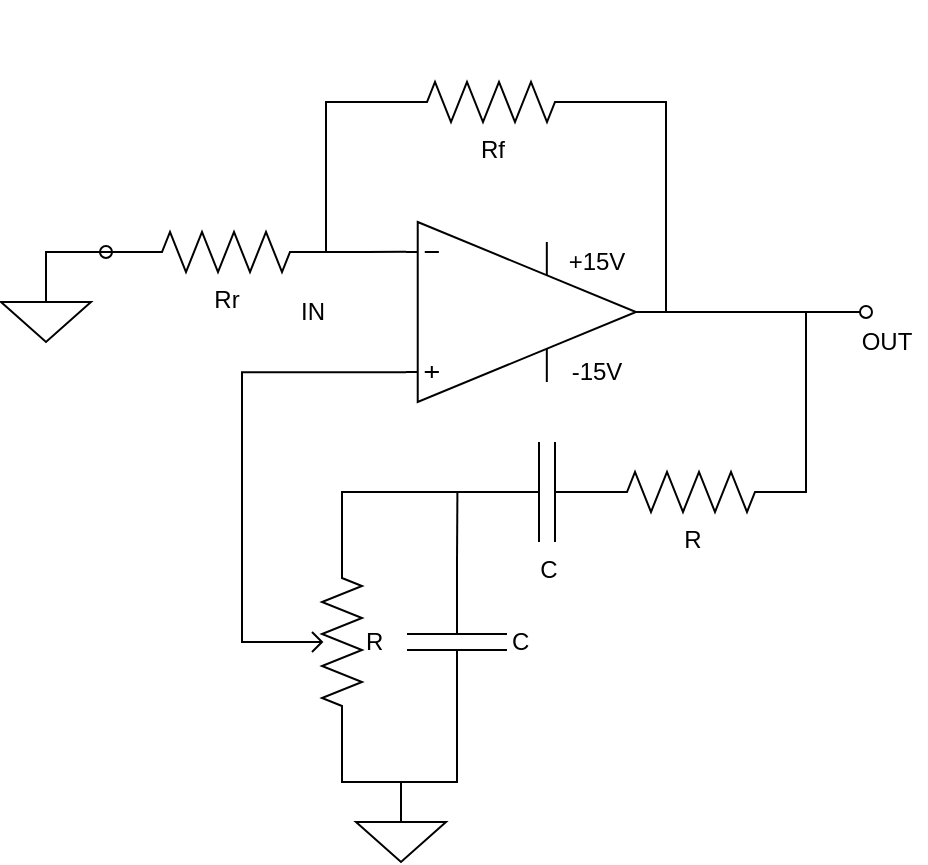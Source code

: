 <mxfile version="13.1.11" type="device"><diagram name="Page-1" id="7e0a89b8-554c-2b80-1dc8-d5c74ca68de4"><mxGraphModel dx="1185" dy="594" grid="1" gridSize="10" guides="1" tooltips="1" connect="1" arrows="0" fold="1" page="1" pageScale="1" pageWidth="1100" pageHeight="850" background="#ffffff" math="0" shadow="0"><root><mxCell id="0"/><mxCell id="1" parent="0"/><mxCell id="ZVsuRvTm9p5kXVCQ8msv-15" style="edgeStyle=orthogonalEdgeStyle;rounded=0;orthogonalLoop=1;jettySize=auto;html=1;exitX=1;exitY=0.5;exitDx=0;exitDy=0;exitPerimeter=0;endArrow=none;endFill=0;fontSize=16;" parent="1" edge="1"><mxGeometry relative="1" as="geometry"><mxPoint x="390" y="270" as="targetPoint"/><mxPoint x="390" y="270" as="sourcePoint"/></mxGeometry></mxCell><mxCell id="ZVsuRvTm9p5kXVCQ8msv-14" style="edgeStyle=orthogonalEdgeStyle;rounded=0;orthogonalLoop=1;jettySize=auto;html=1;endArrow=none;endFill=0;fontSize=16;startArrow=none;startFill=0;exitX=0;exitY=0.5;exitDx=0;exitDy=0;exitPerimeter=0;" parent="1" source="L6mjfoqMnN6WN8Gxvz6a-11" edge="1"><mxGeometry relative="1" as="geometry"><mxPoint x="310" y="395" as="targetPoint"/><mxPoint x="330" y="320" as="sourcePoint"/><Array as="points"><mxPoint x="310" y="320"/><mxPoint x="310" y="395"/></Array></mxGeometry></mxCell><mxCell id="L6mjfoqMnN6WN8Gxvz6a-8" style="edgeStyle=orthogonalEdgeStyle;rounded=0;orthogonalLoop=1;jettySize=auto;html=1;exitX=1;exitY=0.5;exitDx=0;exitDy=0;exitPerimeter=0;endArrow=oval;endFill=0;" parent="1" source="L6mjfoqMnN6WN8Gxvz6a-1" edge="1"><mxGeometry relative="1" as="geometry"><mxPoint x="580" y="425" as="targetPoint"/></mxGeometry></mxCell><mxCell id="L6mjfoqMnN6WN8Gxvz6a-15" style="edgeStyle=orthogonalEdgeStyle;rounded=0;orthogonalLoop=1;jettySize=auto;html=1;entryX=1;entryY=0.5;entryDx=0;entryDy=0;entryPerimeter=0;endArrow=none;endFill=0;" parent="1" target="L6mjfoqMnN6WN8Gxvz6a-11" edge="1"><mxGeometry relative="1" as="geometry"><mxPoint x="480" y="425" as="sourcePoint"/><Array as="points"><mxPoint x="480" y="320"/></Array></mxGeometry></mxCell><mxCell id="GCuVsJvkGX1lMOeMH-Fo-15" style="edgeStyle=orthogonalEdgeStyle;rounded=0;orthogonalLoop=1;jettySize=auto;html=1;exitX=0;exitY=0.835;exitDx=0;exitDy=0;exitPerimeter=0;entryX=0.5;entryY=1;entryDx=0;entryDy=0;entryPerimeter=0;endArrow=none;endFill=0;" edge="1" parent="1" source="L6mjfoqMnN6WN8Gxvz6a-1" target="GCuVsJvkGX1lMOeMH-Fo-1"><mxGeometry relative="1" as="geometry"/></mxCell><mxCell id="L6mjfoqMnN6WN8Gxvz6a-1" value="" style="verticalLabelPosition=bottom;shadow=0;dashed=0;align=center;html=1;verticalAlign=top;shape=mxgraph.electrical.abstract.operational_amp_1;" parent="1" vertex="1"><mxGeometry x="350" y="380" width="115" height="90" as="geometry"/></mxCell><mxCell id="L6mjfoqMnN6WN8Gxvz6a-2" value="+15V" style="text;html=1;align=center;verticalAlign=middle;resizable=0;points=[];autosize=1;" parent="L6mjfoqMnN6WN8Gxvz6a-1" vertex="1"><mxGeometry x="75" y="10" width="40" height="20" as="geometry"/></mxCell><mxCell id="L6mjfoqMnN6WN8Gxvz6a-6" value="-15V" style="text;html=1;align=center;verticalAlign=middle;resizable=0;points=[];autosize=1;" parent="L6mjfoqMnN6WN8Gxvz6a-1" vertex="1"><mxGeometry x="75" y="65" width="40" height="20" as="geometry"/></mxCell><mxCell id="L6mjfoqMnN6WN8Gxvz6a-11" value="Rf" style="pointerEvents=1;verticalLabelPosition=bottom;shadow=0;dashed=0;align=center;html=1;verticalAlign=top;shape=mxgraph.electrical.resistors.resistor_2;" parent="1" vertex="1"><mxGeometry x="342.5" y="310" width="100" height="20" as="geometry"/></mxCell><mxCell id="L6mjfoqMnN6WN8Gxvz6a-20" style="edgeStyle=elbowEdgeStyle;rounded=0;orthogonalLoop=1;jettySize=auto;html=1;exitX=1;exitY=0.5;exitDx=0;exitDy=0;exitPerimeter=0;startArrow=none;startFill=0;startSize=0;endArrow=none;endFill=0;targetPerimeterSpacing=6;entryX=0;entryY=0.165;entryDx=0;entryDy=0;entryPerimeter=0;" parent="1" source="L6mjfoqMnN6WN8Gxvz6a-12" target="L6mjfoqMnN6WN8Gxvz6a-1" edge="1"><mxGeometry relative="1" as="geometry"><mxPoint x="340" y="395" as="targetPoint"/><Array as="points"/></mxGeometry></mxCell><mxCell id="L6mjfoqMnN6WN8Gxvz6a-12" value="Rr" style="pointerEvents=1;verticalLabelPosition=bottom;shadow=0;dashed=0;align=center;html=1;verticalAlign=top;shape=mxgraph.electrical.resistors.resistor_2;" parent="1" vertex="1"><mxGeometry x="210" y="385" width="100" height="20" as="geometry"/></mxCell><mxCell id="L6mjfoqMnN6WN8Gxvz6a-23" value="OUT" style="text;html=1;align=center;verticalAlign=middle;resizable=0;points=[];autosize=1;" parent="1" vertex="1"><mxGeometry x="570" y="430" width="40" height="20" as="geometry"/></mxCell><mxCell id="L6mjfoqMnN6WN8Gxvz6a-25" style="edgeStyle=elbowEdgeStyle;rounded=0;orthogonalLoop=1;jettySize=auto;html=1;exitX=0.5;exitY=0;exitDx=0;exitDy=0;exitPerimeter=0;startArrow=none;startFill=0;startSize=0;endArrow=none;endFill=0;targetPerimeterSpacing=6;" parent="1" edge="1"><mxGeometry relative="1" as="geometry"><mxPoint x="210" y="395" as="targetPoint"/><mxPoint x="170" y="410" as="sourcePoint"/><Array as="points"><mxPoint x="170" y="410"/><mxPoint x="170" y="400"/><mxPoint x="170" y="410"/></Array></mxGeometry></mxCell><mxCell id="L6mjfoqMnN6WN8Gxvz6a-22" style="edgeStyle=elbowEdgeStyle;rounded=0;orthogonalLoop=1;jettySize=auto;html=1;exitX=0;exitY=0.5;exitDx=0;exitDy=0;exitPerimeter=0;startArrow=none;startFill=0;startSize=0;endArrow=oval;endFill=0;targetPerimeterSpacing=6;" parent="1" source="L6mjfoqMnN6WN8Gxvz6a-12" edge="1"><mxGeometry relative="1" as="geometry"><mxPoint x="200" y="395" as="targetPoint"/></mxGeometry></mxCell><mxCell id="L6mjfoqMnN6WN8Gxvz6a-27" style="edgeStyle=elbowEdgeStyle;rounded=0;orthogonalLoop=1;jettySize=auto;html=1;exitX=0.5;exitY=0;exitDx=0;exitDy=0;exitPerimeter=0;entryX=0.5;entryY=1;entryDx=0;entryDy=0;entryPerimeter=0;startArrow=none;startFill=0;startSize=0;endArrow=none;endFill=0;targetPerimeterSpacing=6;" parent="1" edge="1"><mxGeometry relative="1" as="geometry"><mxPoint x="170" y="470" as="targetPoint"/></mxGeometry></mxCell><mxCell id="L6mjfoqMnN6WN8Gxvz6a-33" value="IN" style="text;html=1;align=center;verticalAlign=middle;resizable=0;points=[];autosize=1;" parent="1" vertex="1"><mxGeometry x="287.5" y="415" width="30" height="20" as="geometry"/></mxCell><mxCell id="L6mjfoqMnN6WN8Gxvz6a-37" value="" style="pointerEvents=1;verticalLabelPosition=bottom;shadow=0;dashed=0;align=center;html=1;verticalAlign=top;shape=mxgraph.electrical.signal_sources.signal_ground;" parent="1" vertex="1"><mxGeometry x="147.5" y="410" width="45" height="30" as="geometry"/></mxCell><mxCell id="GCuVsJvkGX1lMOeMH-Fo-8" style="edgeStyle=orthogonalEdgeStyle;rounded=0;orthogonalLoop=1;jettySize=auto;html=1;exitX=0;exitY=0.25;exitDx=0;exitDy=0;exitPerimeter=0;entryX=0;entryY=0.5;entryDx=0;entryDy=0;entryPerimeter=0;endArrow=none;endFill=0;" edge="1" parent="1" source="GCuVsJvkGX1lMOeMH-Fo-1" target="GCuVsJvkGX1lMOeMH-Fo-4"><mxGeometry relative="1" as="geometry"/></mxCell><mxCell id="GCuVsJvkGX1lMOeMH-Fo-10" style="edgeStyle=orthogonalEdgeStyle;rounded=0;orthogonalLoop=1;jettySize=auto;html=1;exitX=1;exitY=0.25;exitDx=0;exitDy=0;exitPerimeter=0;entryX=1;entryY=0.5;entryDx=0;entryDy=0;entryPerimeter=0;endArrow=none;endFill=0;" edge="1" parent="1" source="GCuVsJvkGX1lMOeMH-Fo-1" target="GCuVsJvkGX1lMOeMH-Fo-5"><mxGeometry relative="1" as="geometry"/></mxCell><mxCell id="GCuVsJvkGX1lMOeMH-Fo-1" value="R" style="pointerEvents=1;verticalLabelPosition=middle;shadow=0;dashed=0;align=left;html=1;verticalAlign=middle;shape=mxgraph.electrical.resistors.potentiometer_2;direction=south;labelPosition=right;" vertex="1" parent="1"><mxGeometry x="288" y="540" width="40" height="100" as="geometry"/></mxCell><mxCell id="GCuVsJvkGX1lMOeMH-Fo-4" value="C" style="pointerEvents=1;verticalLabelPosition=bottom;shadow=0;dashed=0;align=center;html=1;verticalAlign=top;shape=mxgraph.electrical.capacitors.capacitor_1;" vertex="1" parent="1"><mxGeometry x="380.5" y="490" width="80" height="50" as="geometry"/></mxCell><mxCell id="GCuVsJvkGX1lMOeMH-Fo-9" style="edgeStyle=orthogonalEdgeStyle;rounded=0;orthogonalLoop=1;jettySize=auto;html=1;exitX=0;exitY=0.5;exitDx=0;exitDy=0;exitPerimeter=0;endArrow=none;endFill=0;" edge="1" parent="1" source="GCuVsJvkGX1lMOeMH-Fo-5"><mxGeometry relative="1" as="geometry"><mxPoint x="375.707" y="515" as="targetPoint"/></mxGeometry></mxCell><mxCell id="GCuVsJvkGX1lMOeMH-Fo-5" value="C" style="pointerEvents=1;verticalLabelPosition=middle;shadow=0;dashed=0;align=left;html=1;verticalAlign=middle;shape=mxgraph.electrical.capacitors.capacitor_1;direction=south;labelPosition=right;" vertex="1" parent="1"><mxGeometry x="350.5" y="550" width="50" height="80" as="geometry"/></mxCell><mxCell id="GCuVsJvkGX1lMOeMH-Fo-13" style="edgeStyle=orthogonalEdgeStyle;rounded=0;orthogonalLoop=1;jettySize=auto;html=1;exitX=1;exitY=0.5;exitDx=0;exitDy=0;exitPerimeter=0;endArrow=none;endFill=0;" edge="1" parent="1" source="GCuVsJvkGX1lMOeMH-Fo-6"><mxGeometry relative="1" as="geometry"><mxPoint x="550" y="425" as="targetPoint"/><Array as="points"><mxPoint x="550" y="468"/><mxPoint x="550" y="430"/></Array></mxGeometry></mxCell><mxCell id="GCuVsJvkGX1lMOeMH-Fo-6" value="R" style="pointerEvents=1;verticalLabelPosition=bottom;shadow=0;dashed=0;align=center;html=1;verticalAlign=top;shape=mxgraph.electrical.resistors.resistor_2;" vertex="1" parent="1"><mxGeometry x="442.5" y="505" width="100" height="20" as="geometry"/></mxCell><mxCell id="GCuVsJvkGX1lMOeMH-Fo-12" style="edgeStyle=orthogonalEdgeStyle;rounded=0;orthogonalLoop=1;jettySize=auto;html=1;exitX=0.5;exitY=0;exitDx=0;exitDy=0;exitPerimeter=0;endArrow=none;endFill=0;" edge="1" parent="1" source="GCuVsJvkGX1lMOeMH-Fo-11"><mxGeometry relative="1" as="geometry"><mxPoint x="347.5" y="660" as="targetPoint"/></mxGeometry></mxCell><mxCell id="GCuVsJvkGX1lMOeMH-Fo-11" value="" style="pointerEvents=1;verticalLabelPosition=bottom;shadow=0;dashed=0;align=center;html=1;verticalAlign=top;shape=mxgraph.electrical.signal_sources.signal_ground;" vertex="1" parent="1"><mxGeometry x="325" y="670" width="45" height="30" as="geometry"/></mxCell></root></mxGraphModel></diagram></mxfile>